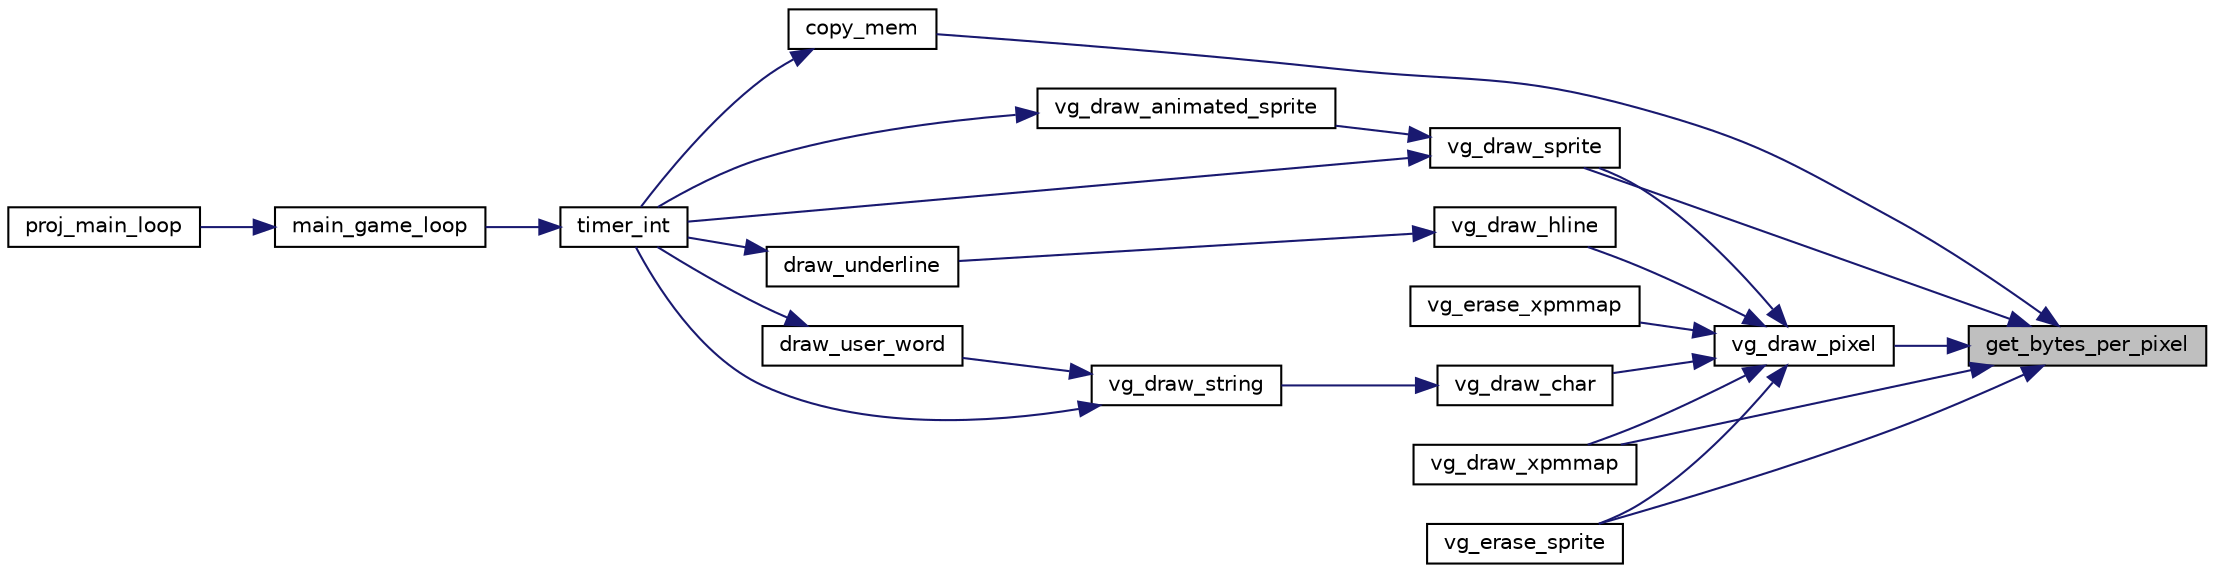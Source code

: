 digraph "get_bytes_per_pixel"
{
 // LATEX_PDF_SIZE
  edge [fontname="Helvetica",fontsize="10",labelfontname="Helvetica",labelfontsize="10"];
  node [fontname="Helvetica",fontsize="10",shape=record];
  rankdir="RL";
  Node1 [label="get_bytes_per_pixel",height=0.2,width=0.4,color="black", fillcolor="grey75", style="filled", fontcolor="black",tooltip="Calculates the number of bytes per pixel of the current mode, given the bits per pixel...."];
  Node1 -> Node2 [dir="back",color="midnightblue",fontsize="10",style="solid",fontname="Helvetica"];
  Node2 [label="copy_mem",height=0.2,width=0.4,color="black", fillcolor="white", style="filled",URL="$video__gr_8c.html#a5680205c46a42c8adb74d18eb7299508",tooltip="Copies the contents of the video buffer to the video memory."];
  Node2 -> Node3 [dir="back",color="midnightblue",fontsize="10",style="solid",fontname="Helvetica"];
  Node3 [label="timer_int",height=0.2,width=0.4,color="black", fillcolor="white", style="filled",URL="$manager_8c.html#a9df05b246940004343097316105b03b0",tooltip="Timer interrupt handler. This function defines how timer interrupts are handled, depending on the cur..."];
  Node3 -> Node4 [dir="back",color="midnightblue",fontsize="10",style="solid",fontname="Helvetica"];
  Node4 [label="main_game_loop",height=0.2,width=0.4,color="black", fillcolor="white", style="filled",URL="$manager_8c.html#abfa3e0325d0e3c711d629d90574a80fc",tooltip="Function that handles the main game loop. This function handles the interrupts appropriately."];
  Node4 -> Node5 [dir="back",color="midnightblue",fontsize="10",style="solid",fontname="Helvetica"];
  Node5 [label="proj_main_loop",height=0.2,width=0.4,color="black", fillcolor="white", style="filled",URL="$proj_8c.html#ad290208c74ef25eb347d1d96a390cd66",tooltip=" "];
  Node1 -> Node6 [dir="back",color="midnightblue",fontsize="10",style="solid",fontname="Helvetica"];
  Node6 [label="vg_draw_pixel",height=0.2,width=0.4,color="black", fillcolor="white", style="filled",URL="$video__gr_8c.html#a08c498ffeb0a3962e3b7711b57397741",tooltip="Draws a pixel in the specified coordinates with the specified color."];
  Node6 -> Node7 [dir="back",color="midnightblue",fontsize="10",style="solid",fontname="Helvetica"];
  Node7 [label="vg_draw_char",height=0.2,width=0.4,color="black", fillcolor="white", style="filled",URL="$video__gr_8c.html#af3d48301439b1a7536212794165a0917",tooltip="Draws a character in the specified coordinates with the specified color."];
  Node7 -> Node8 [dir="back",color="midnightblue",fontsize="10",style="solid",fontname="Helvetica"];
  Node8 [label="vg_draw_string",height=0.2,width=0.4,color="black", fillcolor="white", style="filled",URL="$video__gr_8c.html#aa6f33847fa05e5123517fab111cc6114",tooltip="Draws a string in the specified coordinates with the specified color."];
  Node8 -> Node9 [dir="back",color="midnightblue",fontsize="10",style="solid",fontname="Helvetica"];
  Node9 [label="draw_user_word",height=0.2,width=0.4,color="black", fillcolor="white", style="filled",URL="$manager_8c.html#a9cd7022ff34c76c5e3028c16419cf075",tooltip="Draws a word in the screen."];
  Node9 -> Node3 [dir="back",color="midnightblue",fontsize="10",style="solid",fontname="Helvetica"];
  Node8 -> Node3 [dir="back",color="midnightblue",fontsize="10",style="solid",fontname="Helvetica"];
  Node6 -> Node10 [dir="back",color="midnightblue",fontsize="10",style="solid",fontname="Helvetica"];
  Node10 [label="vg_draw_hline",height=0.2,width=0.4,color="black", fillcolor="white", style="filled",URL="$video__gr_8c.html#a5e5b25bd525250f61f40b9e9f212d5e6",tooltip="Draws a horizontal line in the specified coordinates with the specified color."];
  Node10 -> Node11 [dir="back",color="midnightblue",fontsize="10",style="solid",fontname="Helvetica"];
  Node11 [label="draw_underline",height=0.2,width=0.4,color="black", fillcolor="white", style="filled",URL="$manager_8c.html#a05b70e6e0957319c26d4c7c8109cb407",tooltip="Draws an underline under the character that the user is currently typing."];
  Node11 -> Node3 [dir="back",color="midnightblue",fontsize="10",style="solid",fontname="Helvetica"];
  Node6 -> Node12 [dir="back",color="midnightblue",fontsize="10",style="solid",fontname="Helvetica"];
  Node12 [label="vg_draw_sprite",height=0.2,width=0.4,color="black", fillcolor="white", style="filled",URL="$video__gr_8c.html#a50ba338a74273d7a169b05c9b42cea4b",tooltip="Draws a sprite specified in the argument."];
  Node12 -> Node3 [dir="back",color="midnightblue",fontsize="10",style="solid",fontname="Helvetica"];
  Node12 -> Node13 [dir="back",color="midnightblue",fontsize="10",style="solid",fontname="Helvetica"];
  Node13 [label="vg_draw_animated_sprite",height=0.2,width=0.4,color="black", fillcolor="white", style="filled",URL="$video__gr_8c.html#ab3e119ee89e4ebb8919ecd007f0fd99c",tooltip=" "];
  Node13 -> Node3 [dir="back",color="midnightblue",fontsize="10",style="solid",fontname="Helvetica"];
  Node6 -> Node14 [dir="back",color="midnightblue",fontsize="10",style="solid",fontname="Helvetica"];
  Node14 [label="vg_draw_xpmmap",height=0.2,width=0.4,color="black", fillcolor="white", style="filled",URL="$video__gr_8c.html#a0c7306536a40695dd2aa3454ff3bf4e3",tooltip="Draws a xpm image in the specified coordinates."];
  Node6 -> Node15 [dir="back",color="midnightblue",fontsize="10",style="solid",fontname="Helvetica"];
  Node15 [label="vg_erase_sprite",height=0.2,width=0.4,color="black", fillcolor="white", style="filled",URL="$video__gr_8c.html#a30ef1aed10a8f8658647c78b8c5a8d0a",tooltip="Erases a sprite specified in the argument."];
  Node6 -> Node16 [dir="back",color="midnightblue",fontsize="10",style="solid",fontname="Helvetica"];
  Node16 [label="vg_erase_xpmmap",height=0.2,width=0.4,color="black", fillcolor="white", style="filled",URL="$video__gr_8c.html#a09e625a4c3ae78891f4030a962597c4f",tooltip="Erases a xpm image in the specified coordinates."];
  Node1 -> Node12 [dir="back",color="midnightblue",fontsize="10",style="solid",fontname="Helvetica"];
  Node1 -> Node14 [dir="back",color="midnightblue",fontsize="10",style="solid",fontname="Helvetica"];
  Node1 -> Node15 [dir="back",color="midnightblue",fontsize="10",style="solid",fontname="Helvetica"];
}
